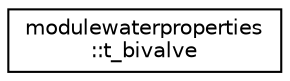digraph "Graphical Class Hierarchy"
{
 // LATEX_PDF_SIZE
  edge [fontname="Helvetica",fontsize="10",labelfontname="Helvetica",labelfontsize="10"];
  node [fontname="Helvetica",fontsize="10",shape=record];
  rankdir="LR";
  Node0 [label="modulewaterproperties\l::t_bivalve",height=0.2,width=0.4,color="black", fillcolor="white", style="filled",URL="$structmodulewaterproperties_1_1t__bivalve.html",tooltip=" "];
}
